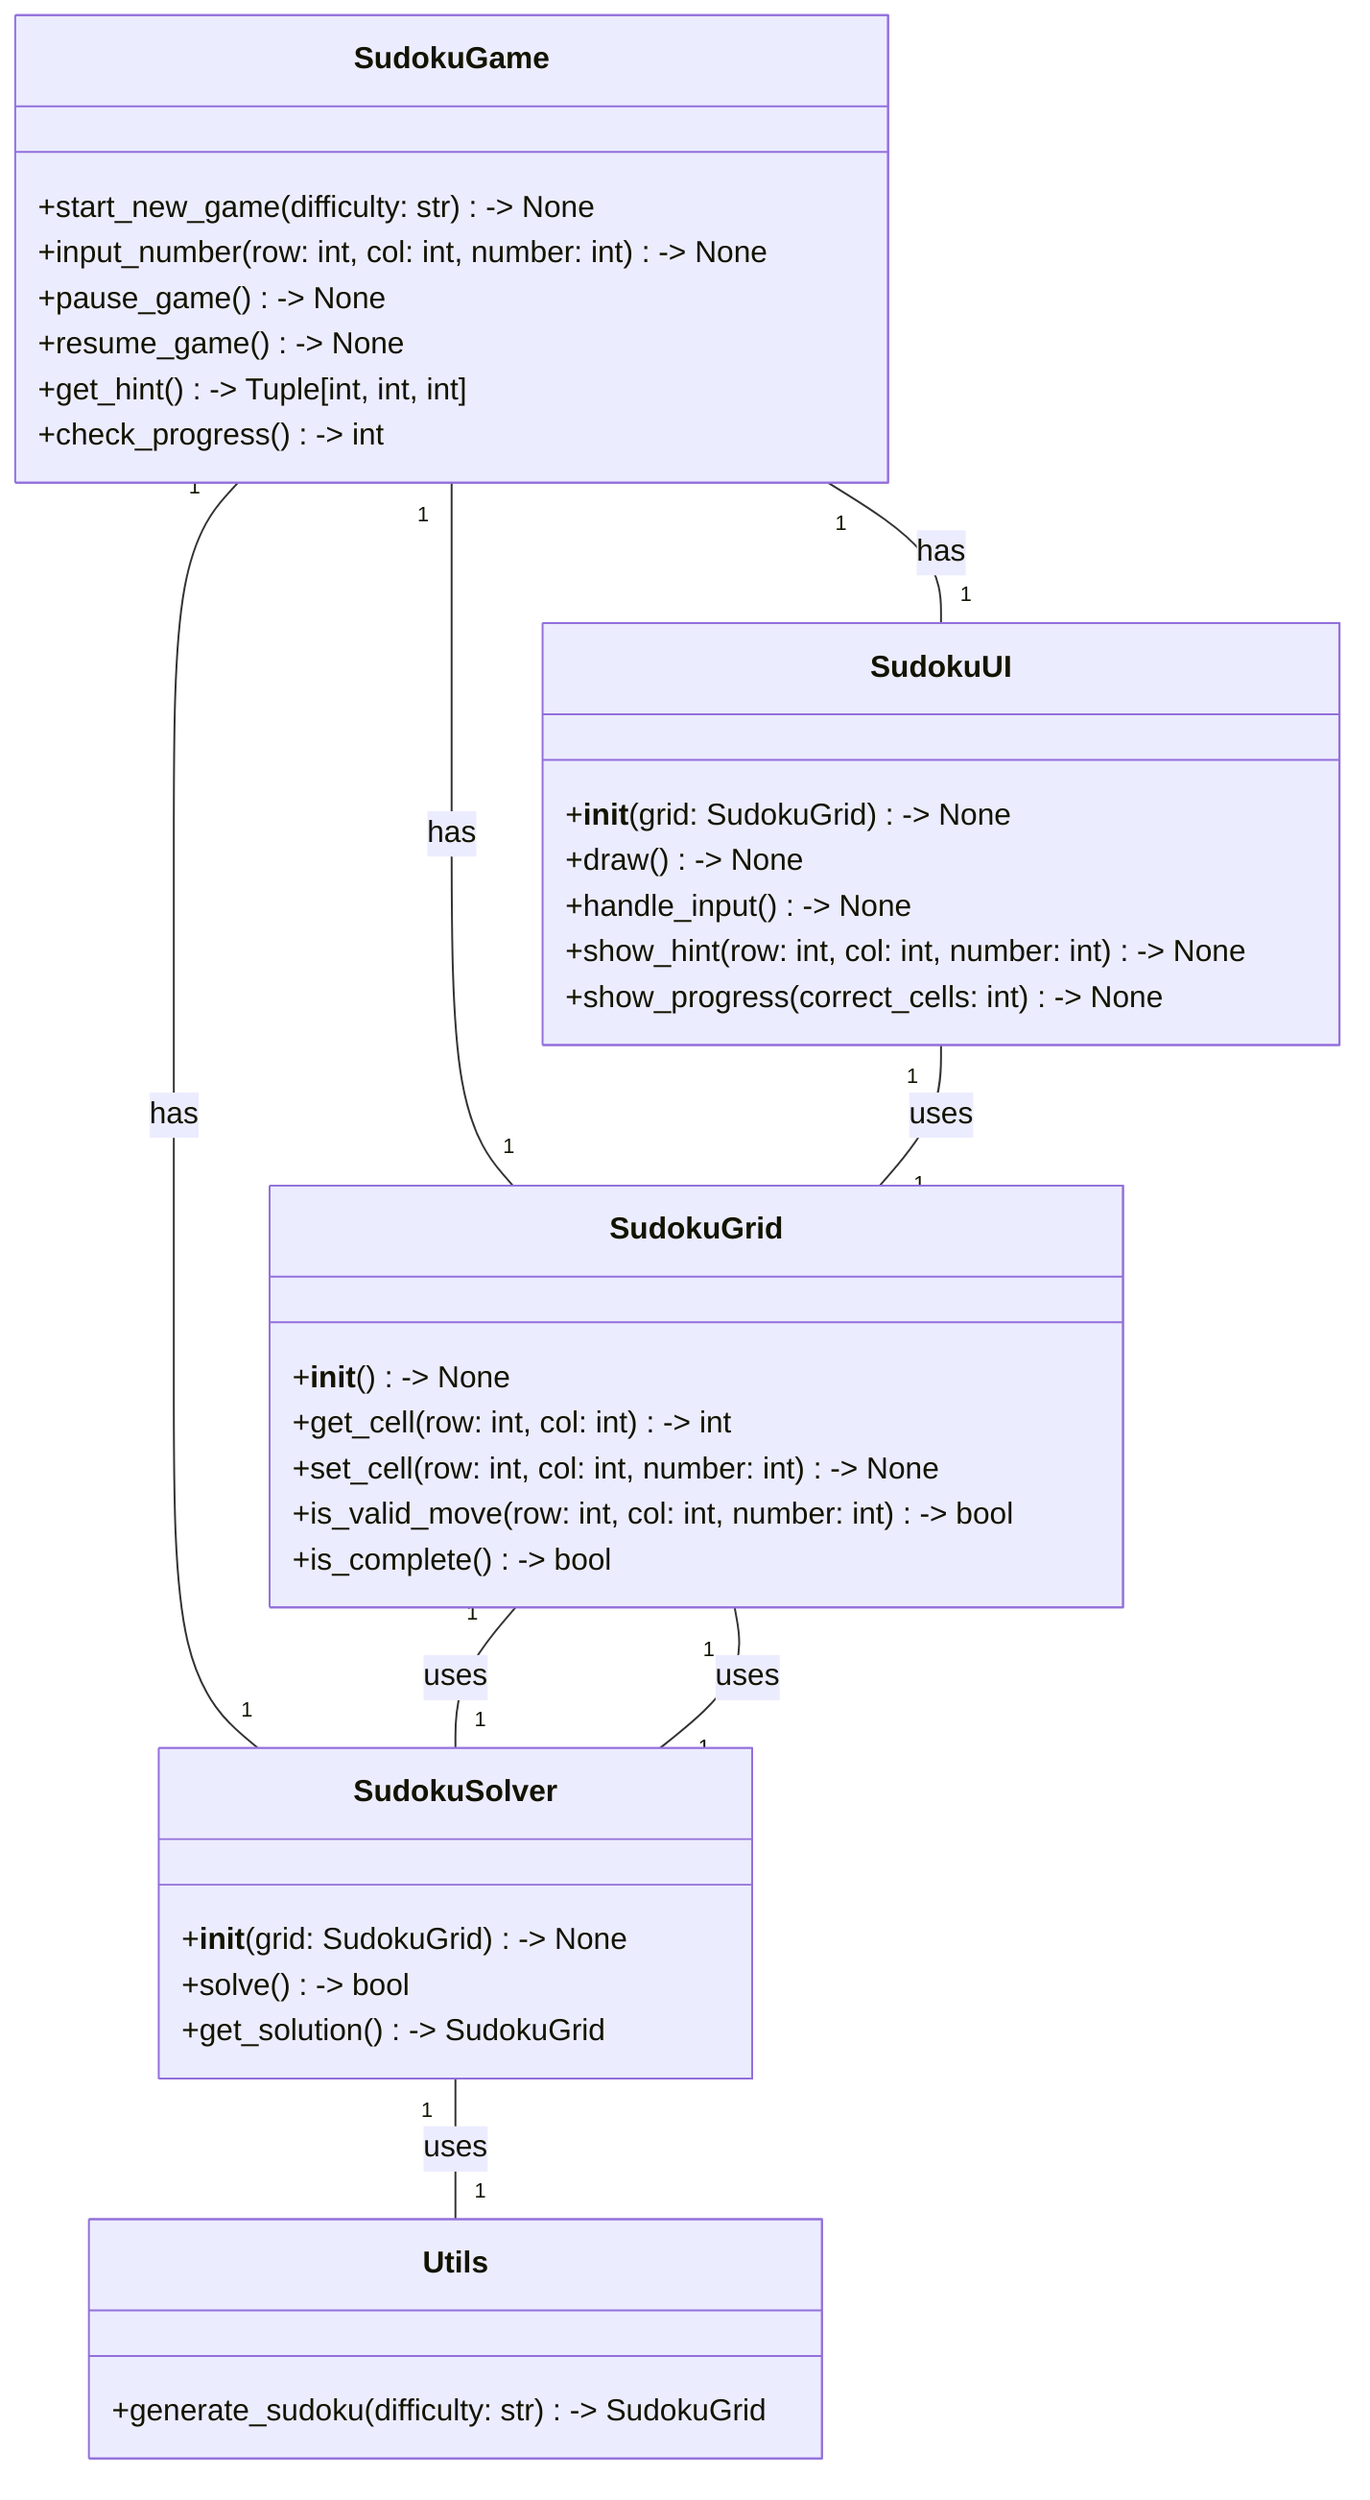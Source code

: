 classDiagram
    class SudokuGame{
        +start_new_game(difficulty: str) -> None
        +input_number(row: int, col: int, number: int) -> None
        +pause_game() -> None
        +resume_game() -> None
        +get_hint() -> Tuple[int, int, int]
        +check_progress() -> int
    }
    class SudokuGrid{
        +__init__() -> None
        +get_cell(row: int, col: int) -> int
        +set_cell(row: int, col: int, number: int) -> None
        +is_valid_move(row: int, col: int, number: int) -> bool
        +is_complete() -> bool
    }
    class SudokuUI{
        +__init__(grid: SudokuGrid) -> None
        +draw() -> None
        +handle_input() -> None
        +show_hint(row: int, col: int, number: int) -> None
        +show_progress(correct_cells: int) -> None
    }
    class SudokuSolver{
        +__init__(grid: SudokuGrid) -> None
        +solve() -> bool
        +get_solution() -> SudokuGrid
    }
    class Utils{
        +generate_sudoku(difficulty: str) -> SudokuGrid
    }
    SudokuGame "1" -- "1" SudokuGrid: has
    SudokuGame "1" -- "1" SudokuUI: has
    SudokuGame "1" -- "1" SudokuSolver: has
    SudokuGrid "1" -- "1" SudokuSolver: uses
    SudokuUI "1" -- "1" SudokuGrid: uses
    SudokuSolver "1" -- "1" SudokuGrid: uses
    SudokuSolver "1" -- "1" Utils: uses